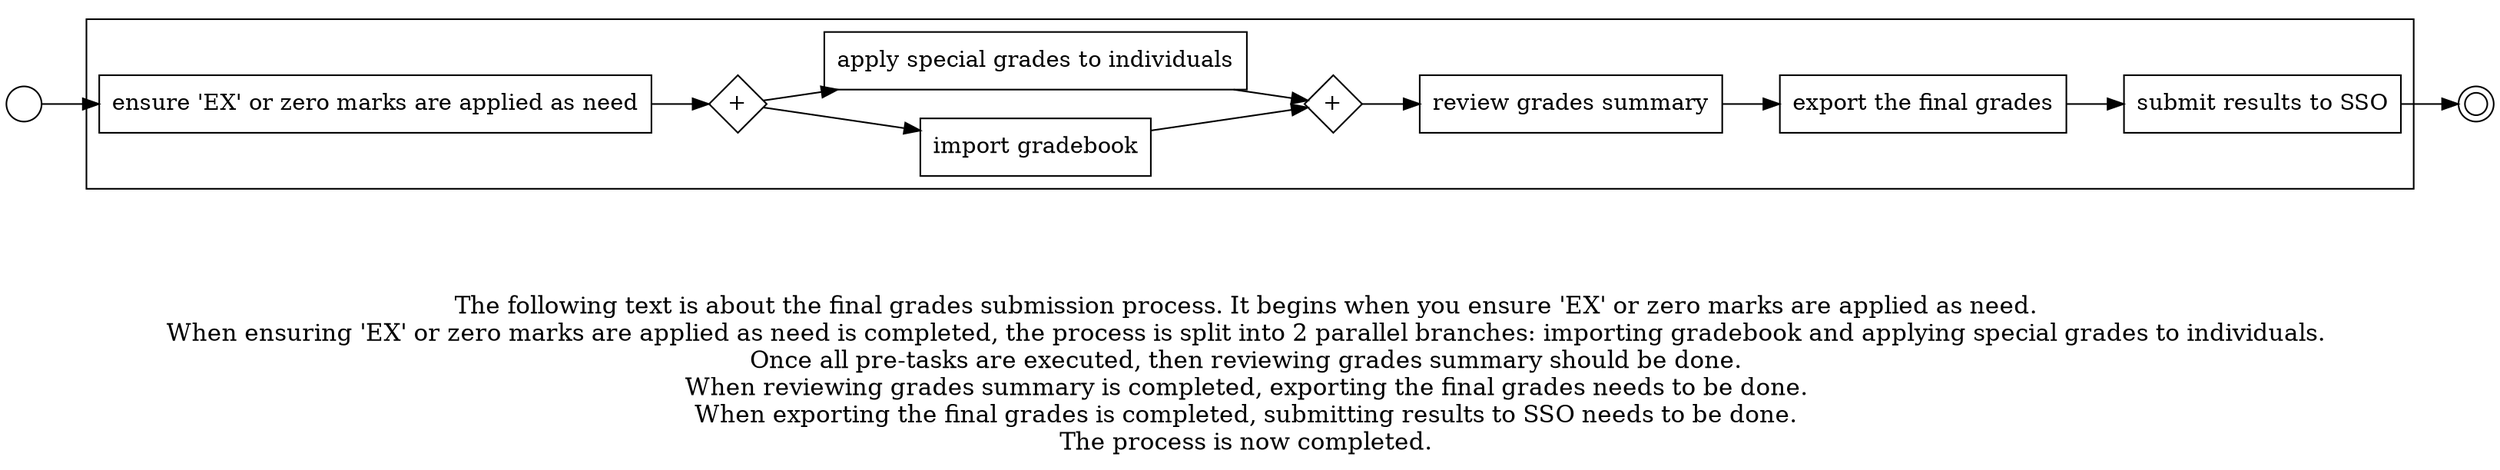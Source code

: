 digraph "final grades submission process_62" {
	graph [rankdir=LR]
	START_NODE [label="" shape=circle width=0.3]
	subgraph CLUSTER_0 {
		"ensure 'EX' or zero marks are applied as need" [shape=box]
		"AND_SPLIT--2. Apply special grades or criteria_TSY7" [label="+" fixedsize=true shape=diamond width=0.5]
		"ensure 'EX' or zero marks are applied as need" -> "AND_SPLIT--2. Apply special grades or criteria_TSY7"
		"import gradebook" [shape=box]
		"AND_SPLIT--2. Apply special grades or criteria_TSY7" -> "import gradebook"
		"apply special grades to individuals" [shape=box]
		"AND_SPLIT--2. Apply special grades or criteria_TSY7" -> "apply special grades to individuals"
		"AND_JOIN--2. Apply special grades or criteria_TSY7" [label="+" fixedsize=true shape=diamond width=0.5]
		"import gradebook" -> "AND_JOIN--2. Apply special grades or criteria_TSY7"
		"apply special grades to individuals" -> "AND_JOIN--2. Apply special grades or criteria_TSY7"
		"review grades summary" [shape=box]
		"AND_JOIN--2. Apply special grades or criteria_TSY7" -> "review grades summary"
		"export the final grades" [shape=box]
		"review grades summary" -> "export the final grades"
		"submit results to SSO" [shape=box]
		"export the final grades" -> "submit results to SSO"
	}
	START_NODE -> "ensure 'EX' or zero marks are applied as need"
	END_NODE [label="" shape=doublecircle width=0.2]
	"submit results to SSO" -> END_NODE
	fontsize=15 label="\n\n
The following text is about the final grades submission process. It begins when you ensure 'EX' or zero marks are applied as need. 
When ensuring 'EX' or zero marks are applied as need is completed, the process is split into 2 parallel branches: importing gradebook and applying special grades to individuals. 
Once all pre-tasks are executed, then reviewing grades summary should be done. 
When reviewing grades summary is completed, exporting the final grades needs to be done. 
When exporting the final grades is completed, submitting results to SSO needs to be done. 
The process is now completed. 
"
}
